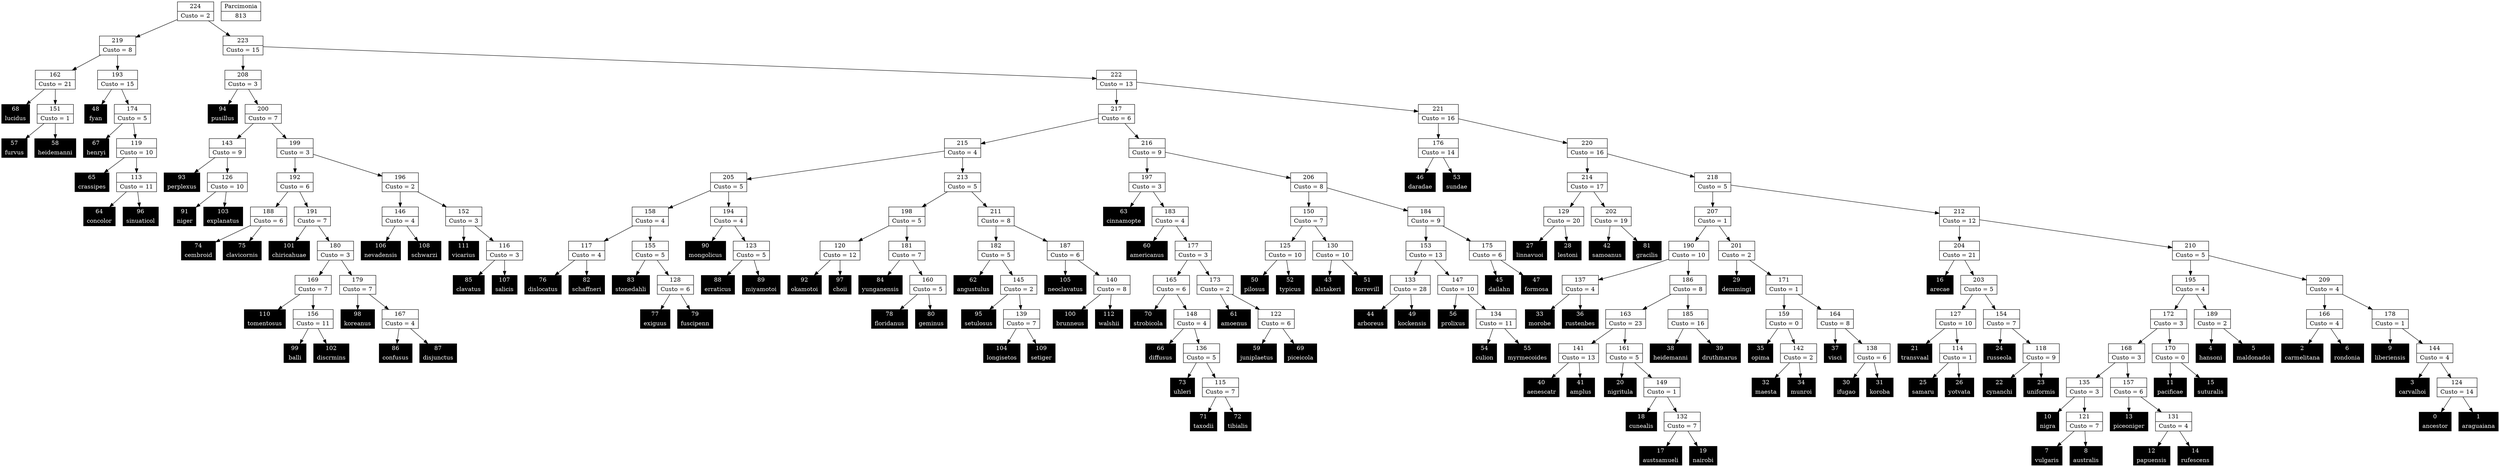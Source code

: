 Digraph G {
0 [shape="record", label="{0 | ancestor}",style=filled, color=black, fontcolor=white,fontsize=14, height=0.5]
1 [shape="record", label="{1 | araguaiana}",style=filled, color=black, fontcolor=white,fontsize=14, height=0.5]
2 [shape="record", label="{2 | carmelitana}",style=filled, color=black, fontcolor=white,fontsize=14, height=0.5]
3 [shape="record", label="{3 | carvalhoi}",style=filled, color=black, fontcolor=white,fontsize=14, height=0.5]
4 [shape="record", label="{4 | hansoni}",style=filled, color=black, fontcolor=white,fontsize=14, height=0.5]
5 [shape="record", label="{5 | maldonadoi}",style=filled, color=black, fontcolor=white,fontsize=14, height=0.5]
6 [shape="record", label="{6 | rondonia}",style=filled, color=black, fontcolor=white,fontsize=14, height=0.5]
7 [shape="record", label="{7 | vulgaris}",style=filled, color=black, fontcolor=white,fontsize=14, height=0.5]
8 [shape="record", label="{8 | australis}",style=filled, color=black, fontcolor=white,fontsize=14, height=0.5]
9 [shape="record", label="{9 | liberiensis}",style=filled, color=black, fontcolor=white,fontsize=14, height=0.5]
10 [shape="record", label="{10 | nigra}",style=filled, color=black, fontcolor=white,fontsize=14, height=0.5]
11 [shape="record", label="{11 | pacificae}",style=filled, color=black, fontcolor=white,fontsize=14, height=0.5]
12 [shape="record", label="{12 | papuensis}",style=filled, color=black, fontcolor=white,fontsize=14, height=0.5]
13 [shape="record", label="{13 | piceoniger}",style=filled, color=black, fontcolor=white,fontsize=14, height=0.5]
14 [shape="record", label="{14 | rufescens}",style=filled, color=black, fontcolor=white,fontsize=14, height=0.5]
15 [shape="record", label="{15 | suturalis}",style=filled, color=black, fontcolor=white,fontsize=14, height=0.5]
16 [shape="record", label="{16 | arecae}",style=filled, color=black, fontcolor=white,fontsize=14, height=0.5]
17 [shape="record", label="{17 | austsamueli}",style=filled, color=black, fontcolor=white,fontsize=14, height=0.5]
18 [shape="record", label="{18 | cunealis}",style=filled, color=black, fontcolor=white,fontsize=14, height=0.5]
19 [shape="record", label="{19 | nairobi}",style=filled, color=black, fontcolor=white,fontsize=14, height=0.5]
20 [shape="record", label="{20 | nigritula}",style=filled, color=black, fontcolor=white,fontsize=14, height=0.5]
21 [shape="record", label="{21 | transvaal}",style=filled, color=black, fontcolor=white,fontsize=14, height=0.5]
22 [shape="record", label="{22 | cynanchi}",style=filled, color=black, fontcolor=white,fontsize=14, height=0.5]
23 [shape="record", label="{23 | uniformis}",style=filled, color=black, fontcolor=white,fontsize=14, height=0.5]
24 [shape="record", label="{24 | russeola}",style=filled, color=black, fontcolor=white,fontsize=14, height=0.5]
25 [shape="record", label="{25 | samaru}",style=filled, color=black, fontcolor=white,fontsize=14, height=0.5]
26 [shape="record", label="{26 | yotvata}",style=filled, color=black, fontcolor=white,fontsize=14, height=0.5]
27 [shape="record", label="{27 | linnavuoi}",style=filled, color=black, fontcolor=white,fontsize=14, height=0.5]
28 [shape="record", label="{28 | lestoni}",style=filled, color=black, fontcolor=white,fontsize=14, height=0.5]
29 [shape="record", label="{29 | demmingi}",style=filled, color=black, fontcolor=white,fontsize=14, height=0.5]
30 [shape="record", label="{30 | ifugao}",style=filled, color=black, fontcolor=white,fontsize=14, height=0.5]
31 [shape="record", label="{31 | koroba}",style=filled, color=black, fontcolor=white,fontsize=14, height=0.5]
32 [shape="record", label="{32 | maesta}",style=filled, color=black, fontcolor=white,fontsize=14, height=0.5]
33 [shape="record", label="{33 | morobe}",style=filled, color=black, fontcolor=white,fontsize=14, height=0.5]
34 [shape="record", label="{34 | munroi}",style=filled, color=black, fontcolor=white,fontsize=14, height=0.5]
35 [shape="record", label="{35 | opima}",style=filled, color=black, fontcolor=white,fontsize=14, height=0.5]
36 [shape="record", label="{36 | rustenbes}",style=filled, color=black, fontcolor=white,fontsize=14, height=0.5]
37 [shape="record", label="{37 | visci}",style=filled, color=black, fontcolor=white,fontsize=14, height=0.5]
38 [shape="record", label="{38 | heidemanni}",style=filled, color=black, fontcolor=white,fontsize=14, height=0.5]
39 [shape="record", label="{39 | druthmarus}",style=filled, color=black, fontcolor=white,fontsize=14, height=0.5]
40 [shape="record", label="{40 | aenescatr}",style=filled, color=black, fontcolor=white,fontsize=14, height=0.5]
41 [shape="record", label="{41 | amplus}",style=filled, color=black, fontcolor=white,fontsize=14, height=0.5]
42 [shape="record", label="{42 | samoanus}",style=filled, color=black, fontcolor=white,fontsize=14, height=0.5]
43 [shape="record", label="{43 | alstakeri}",style=filled, color=black, fontcolor=white,fontsize=14, height=0.5]
44 [shape="record", label="{44 | arboreus}",style=filled, color=black, fontcolor=white,fontsize=14, height=0.5]
45 [shape="record", label="{45 | dailahn}",style=filled, color=black, fontcolor=white,fontsize=14, height=0.5]
46 [shape="record", label="{46 | daradae}",style=filled, color=black, fontcolor=white,fontsize=14, height=0.5]
47 [shape="record", label="{47 | formosa}",style=filled, color=black, fontcolor=white,fontsize=14, height=0.5]
48 [shape="record", label="{48 | fyan}",style=filled, color=black, fontcolor=white,fontsize=14, height=0.5]
49 [shape="record", label="{49 | kockensis}",style=filled, color=black, fontcolor=white,fontsize=14, height=0.5]
50 [shape="record", label="{50 | pilosus}",style=filled, color=black, fontcolor=white,fontsize=14, height=0.5]
51 [shape="record", label="{51 | torrevill}",style=filled, color=black, fontcolor=white,fontsize=14, height=0.5]
52 [shape="record", label="{52 | typicus}",style=filled, color=black, fontcolor=white,fontsize=14, height=0.5]
53 [shape="record", label="{53 | sundae}",style=filled, color=black, fontcolor=white,fontsize=14, height=0.5]
54 [shape="record", label="{54 | culion}",style=filled, color=black, fontcolor=white,fontsize=14, height=0.5]
55 [shape="record", label="{55 | myrmecoides}",style=filled, color=black, fontcolor=white,fontsize=14, height=0.5]
56 [shape="record", label="{56 | prolixus}",style=filled, color=black, fontcolor=white,fontsize=14, height=0.5]
57 [shape="record", label="{57 | furvus}",style=filled, color=black, fontcolor=white,fontsize=14, height=0.5]
58 [shape="record", label="{58 | heidemanni}",style=filled, color=black, fontcolor=white,fontsize=14, height=0.5]
59 [shape="record", label="{59 | juniplaetus}",style=filled, color=black, fontcolor=white,fontsize=14, height=0.5]
60 [shape="record", label="{60 | americanus}",style=filled, color=black, fontcolor=white,fontsize=14, height=0.5]
61 [shape="record", label="{61 | amoenus}",style=filled, color=black, fontcolor=white,fontsize=14, height=0.5]
62 [shape="record", label="{62 | angustulus}",style=filled, color=black, fontcolor=white,fontsize=14, height=0.5]
63 [shape="record", label="{63 | cinnamopte}",style=filled, color=black, fontcolor=white,fontsize=14, height=0.5]
64 [shape="record", label="{64 | concolor}",style=filled, color=black, fontcolor=white,fontsize=14, height=0.5]
65 [shape="record", label="{65 | crassipes}",style=filled, color=black, fontcolor=white,fontsize=14, height=0.5]
66 [shape="record", label="{66 | diffusus}",style=filled, color=black, fontcolor=white,fontsize=14, height=0.5]
67 [shape="record", label="{67 | henryi}",style=filled, color=black, fontcolor=white,fontsize=14, height=0.5]
68 [shape="record", label="{68 | lucidus}",style=filled, color=black, fontcolor=white,fontsize=14, height=0.5]
69 [shape="record", label="{69 | piceicola}",style=filled, color=black, fontcolor=white,fontsize=14, height=0.5]
70 [shape="record", label="{70 | strobicola}",style=filled, color=black, fontcolor=white,fontsize=14, height=0.5]
71 [shape="record", label="{71 | taxodii}",style=filled, color=black, fontcolor=white,fontsize=14, height=0.5]
72 [shape="record", label="{72 | tibialis}",style=filled, color=black, fontcolor=white,fontsize=14, height=0.5]
73 [shape="record", label="{73 | uhleri}",style=filled, color=black, fontcolor=white,fontsize=14, height=0.5]
74 [shape="record", label="{74 | cembroid}",style=filled, color=black, fontcolor=white,fontsize=14, height=0.5]
75 [shape="record", label="{75 | clavicornis}",style=filled, color=black, fontcolor=white,fontsize=14, height=0.5]
76 [shape="record", label="{76 | dislocatus}",style=filled, color=black, fontcolor=white,fontsize=14, height=0.5]
77 [shape="record", label="{77 | exiguus}",style=filled, color=black, fontcolor=white,fontsize=14, height=0.5]
78 [shape="record", label="{78 | floridanus}",style=filled, color=black, fontcolor=white,fontsize=14, height=0.5]
79 [shape="record", label="{79 | fuscipenn}",style=filled, color=black, fontcolor=white,fontsize=14, height=0.5]
80 [shape="record", label="{80 | geminus}",style=filled, color=black, fontcolor=white,fontsize=14, height=0.5]
81 [shape="record", label="{81 | gracilis}",style=filled, color=black, fontcolor=white,fontsize=14, height=0.5]
82 [shape="record", label="{82 | schaffneri}",style=filled, color=black, fontcolor=white,fontsize=14, height=0.5]
83 [shape="record", label="{83 | stonedahli}",style=filled, color=black, fontcolor=white,fontsize=14, height=0.5]
84 [shape="record", label="{84 | yunganensis}",style=filled, color=black, fontcolor=white,fontsize=14, height=0.5]
85 [shape="record", label="{85 | clavatus}",style=filled, color=black, fontcolor=white,fontsize=14, height=0.5]
86 [shape="record", label="{86 | confusus}",style=filled, color=black, fontcolor=white,fontsize=14, height=0.5]
87 [shape="record", label="{87 | disjunctus}",style=filled, color=black, fontcolor=white,fontsize=14, height=0.5]
88 [shape="record", label="{88 | erraticus}",style=filled, color=black, fontcolor=white,fontsize=14, height=0.5]
89 [shape="record", label="{89 | miyamotoi}",style=filled, color=black, fontcolor=white,fontsize=14, height=0.5]
90 [shape="record", label="{90 | mongolicus}",style=filled, color=black, fontcolor=white,fontsize=14, height=0.5]
91 [shape="record", label="{91 | niger}",style=filled, color=black, fontcolor=white,fontsize=14, height=0.5]
92 [shape="record", label="{92 | okamotoi}",style=filled, color=black, fontcolor=white,fontsize=14, height=0.5]
93 [shape="record", label="{93 | perplexus}",style=filled, color=black, fontcolor=white,fontsize=14, height=0.5]
94 [shape="record", label="{94 | pusillus}",style=filled, color=black, fontcolor=white,fontsize=14, height=0.5]
95 [shape="record", label="{95 | setulosus}",style=filled, color=black, fontcolor=white,fontsize=14, height=0.5]
96 [shape="record", label="{96 | sinuaticol}",style=filled, color=black, fontcolor=white,fontsize=14, height=0.5]
97 [shape="record", label="{97 | choii}",style=filled, color=black, fontcolor=white,fontsize=14, height=0.5]
98 [shape="record", label="{98 | koreanus}",style=filled, color=black, fontcolor=white,fontsize=14, height=0.5]
99 [shape="record", label="{99 | balli}",style=filled, color=black, fontcolor=white,fontsize=14, height=0.5]
100 [shape="record", label="{100 | brunneus}",style=filled, color=black, fontcolor=white,fontsize=14, height=0.5]
101 [shape="record", label="{101 | chiricahuae}",style=filled, color=black, fontcolor=white,fontsize=14, height=0.5]
102 [shape="record", label="{102 | discrmins}",style=filled, color=black, fontcolor=white,fontsize=14, height=0.5]
103 [shape="record", label="{103 | explanatus}",style=filled, color=black, fontcolor=white,fontsize=14, height=0.5]
104 [shape="record", label="{104 | longisetos}",style=filled, color=black, fontcolor=white,fontsize=14, height=0.5]
105 [shape="record", label="{105 | neoclavatus}",style=filled, color=black, fontcolor=white,fontsize=14, height=0.5]
106 [shape="record", label="{106 | nevadensis}",style=filled, color=black, fontcolor=white,fontsize=14, height=0.5]
107 [shape="record", label="{107 | salicis}",style=filled, color=black, fontcolor=white,fontsize=14, height=0.5]
108 [shape="record", label="{108 | schwarzi}",style=filled, color=black, fontcolor=white,fontsize=14, height=0.5]
109 [shape="record", label="{109 | setiger}",style=filled, color=black, fontcolor=white,fontsize=14, height=0.5]
110 [shape="record", label="{110 | tomentosus}",style=filled, color=black, fontcolor=white,fontsize=14, height=0.5]
111 [shape="record", label="{111 | vicarius}",style=filled, color=black, fontcolor=white,fontsize=14, height=0.5]
112 [shape="record", label="{112 | walshii}",style=filled, color=black, fontcolor=white,fontsize=14, height=0.5]
113 [shape="record", label="{113|Custo = 11}"]
114 [shape="record", label="{114|Custo = 1}"]
115 [shape="record", label="{115|Custo = 7}"]
116 [shape="record", label="{116|Custo = 3}"]
117 [shape="record", label="{117|Custo = 4}"]
118 [shape="record", label="{118|Custo = 9}"]
119 [shape="record", label="{119|Custo = 10}"]
120 [shape="record", label="{120|Custo = 12}"]
121 [shape="record", label="{121|Custo = 7}"]
122 [shape="record", label="{122|Custo = 6}"]
123 [shape="record", label="{123|Custo = 5}"]
124 [shape="record", label="{124|Custo = 14}"]
125 [shape="record", label="{125|Custo = 10}"]
126 [shape="record", label="{126|Custo = 10}"]
127 [shape="record", label="{127|Custo = 10}"]
128 [shape="record", label="{128|Custo = 6}"]
129 [shape="record", label="{129|Custo = 20}"]
130 [shape="record", label="{130|Custo = 10}"]
131 [shape="record", label="{131|Custo = 4}"]
132 [shape="record", label="{132|Custo = 7}"]
133 [shape="record", label="{133|Custo = 28}"]
134 [shape="record", label="{134|Custo = 11}"]
135 [shape="record", label="{135|Custo = 3}"]
136 [shape="record", label="{136|Custo = 5}"]
137 [shape="record", label="{137|Custo = 4}"]
138 [shape="record", label="{138|Custo = 6}"]
139 [shape="record", label="{139|Custo = 7}"]
140 [shape="record", label="{140|Custo = 8}"]
141 [shape="record", label="{141|Custo = 13}"]
142 [shape="record", label="{142|Custo = 2}"]
143 [shape="record", label="{143|Custo = 9}"]
144 [shape="record", label="{144|Custo = 4}"]
145 [shape="record", label="{145|Custo = 2}"]
146 [shape="record", label="{146|Custo = 4}"]
147 [shape="record", label="{147|Custo = 10}"]
148 [shape="record", label="{148|Custo = 4}"]
149 [shape="record", label="{149|Custo = 1}"]
150 [shape="record", label="{150|Custo = 7}"]
151 [shape="record", label="{151|Custo = 1}"]
152 [shape="record", label="{152|Custo = 3}"]
153 [shape="record", label="{153|Custo = 13}"]
154 [shape="record", label="{154|Custo = 7}"]
155 [shape="record", label="{155|Custo = 5}"]
156 [shape="record", label="{156|Custo = 11}"]
157 [shape="record", label="{157|Custo = 6}"]
158 [shape="record", label="{158|Custo = 4}"]
159 [shape="record", label="{159|Custo = 0}"]
160 [shape="record", label="{160|Custo = 5}"]
161 [shape="record", label="{161|Custo = 5}"]
162 [shape="record", label="{162|Custo = 21}"]
163 [shape="record", label="{163|Custo = 23}"]
164 [shape="record", label="{164|Custo = 8}"]
165 [shape="record", label="{165|Custo = 6}"]
166 [shape="record", label="{166|Custo = 4}"]
167 [shape="record", label="{167|Custo = 4}"]
168 [shape="record", label="{168|Custo = 3}"]
169 [shape="record", label="{169|Custo = 7}"]
170 [shape="record", label="{170|Custo = 0}"]
171 [shape="record", label="{171|Custo = 1}"]
172 [shape="record", label="{172|Custo = 3}"]
173 [shape="record", label="{173|Custo = 2}"]
174 [shape="record", label="{174|Custo = 5}"]
175 [shape="record", label="{175|Custo = 6}"]
176 [shape="record", label="{176|Custo = 14}"]
177 [shape="record", label="{177|Custo = 3}"]
178 [shape="record", label="{178|Custo = 1}"]
179 [shape="record", label="{179|Custo = 7}"]
180 [shape="record", label="{180|Custo = 3}"]
181 [shape="record", label="{181|Custo = 7}"]
182 [shape="record", label="{182|Custo = 5}"]
183 [shape="record", label="{183|Custo = 4}"]
184 [shape="record", label="{184|Custo = 9}"]
185 [shape="record", label="{185|Custo = 16}"]
186 [shape="record", label="{186|Custo = 8}"]
187 [shape="record", label="{187|Custo = 6}"]
188 [shape="record", label="{188|Custo = 6}"]
189 [shape="record", label="{189|Custo = 2}"]
190 [shape="record", label="{190|Custo = 10}"]
191 [shape="record", label="{191|Custo = 7}"]
192 [shape="record", label="{192|Custo = 6}"]
193 [shape="record", label="{193|Custo = 15}"]
194 [shape="record", label="{194|Custo = 4}"]
195 [shape="record", label="{195|Custo = 4}"]
196 [shape="record", label="{196|Custo = 2}"]
197 [shape="record", label="{197|Custo = 3}"]
198 [shape="record", label="{198|Custo = 5}"]
199 [shape="record", label="{199|Custo = 3}"]
200 [shape="record", label="{200|Custo = 7}"]
201 [shape="record", label="{201|Custo = 2}"]
202 [shape="record", label="{202|Custo = 19}"]
203 [shape="record", label="{203|Custo = 5}"]
204 [shape="record", label="{204|Custo = 21}"]
205 [shape="record", label="{205|Custo = 5}"]
206 [shape="record", label="{206|Custo = 8}"]
207 [shape="record", label="{207|Custo = 1}"]
208 [shape="record", label="{208|Custo = 3}"]
209 [shape="record", label="{209|Custo = 4}"]
210 [shape="record", label="{210|Custo = 5}"]
211 [shape="record", label="{211|Custo = 8}"]
212 [shape="record", label="{212|Custo = 12}"]
213 [shape="record", label="{213|Custo = 5}"]
214 [shape="record", label="{214|Custo = 17}"]
215 [shape="record", label="{215|Custo = 4}"]
216 [shape="record", label="{216|Custo = 9}"]
217 [shape="record", label="{217|Custo = 6}"]
218 [shape="record", label="{218|Custo = 5}"]
219 [shape="record", label="{219|Custo = 8}"]
220 [shape="record", label="{220|Custo = 16}"]
221 [shape="record", label="{221|Custo = 16}"]
222 [shape="record", label="{222|Custo = 13}"]
223 [shape="record", label="{223|Custo = 15}"]
224 [shape="record", label="{224|Custo = 2}"]

113->96
113->64
114->26
114->25
115->72
115->71
116->107
116->85
117->82
117->76
118->23
118->22
119->113
119->65
120->97
120->92
121->8
121->7
122->69
122->59
123->89
123->88
124->1
124->0
125->52
125->50
126->103
126->91
127->114
127->21
128->79
128->77
129->28
129->27
130->51
130->43
131->14
131->12
132->19
132->17
133->49
133->44
134->55
134->54
135->121
135->10
136->115
136->73
137->36
137->33
138->31
138->30
139->109
139->104
140->112
140->100
141->41
141->40
142->34
142->32
143->126
143->93
144->124
144->3
145->139
145->95
146->108
146->106
147->134
147->56
148->136
148->66
149->132
149->18
150->130
150->125
151->58
151->57
152->116
152->111
153->147
153->133
154->118
154->24
155->128
155->83
156->102
156->99
157->131
157->13
158->155
158->117
159->142
159->35
160->80
160->78
161->149
161->20
162->151
162->68
163->161
163->141
164->138
164->37
165->148
165->70
166->6
166->2
167->87
167->86
168->157
168->135
169->156
169->110
170->15
170->11
171->164
171->159
172->170
172->168
173->122
173->61
174->119
174->67
175->47
175->45
176->53
176->46
177->173
177->165
178->144
178->9
179->167
179->98
180->179
180->169
181->160
181->84
182->145
182->62
183->177
183->60
184->175
184->153
185->39
185->38
186->185
186->163
187->140
187->105
188->75
188->74
189->5
189->4
190->186
190->137
191->180
191->101
192->191
192->188
193->174
193->48
194->123
194->90
195->189
195->172
196->152
196->146
197->183
197->63
198->181
198->120
199->196
199->192
200->199
200->143
201->171
201->29
202->81
202->42
203->154
203->127
204->203
204->16
205->194
205->158
206->184
206->150
207->201
207->190
208->200
208->94
209->178
209->166
210->209
210->195
211->187
211->182
212->210
212->204
213->211
213->198
214->202
214->129
215->213
215->205
216->206
216->197
217->216
217->215
218->212
218->207
219->193
219->162
220->218
220->214
221->220
221->176
222->221
222->217
223->222
223->208
224->223
224->219

813 [shape="record", label="{Parcimonia|813}"]
}